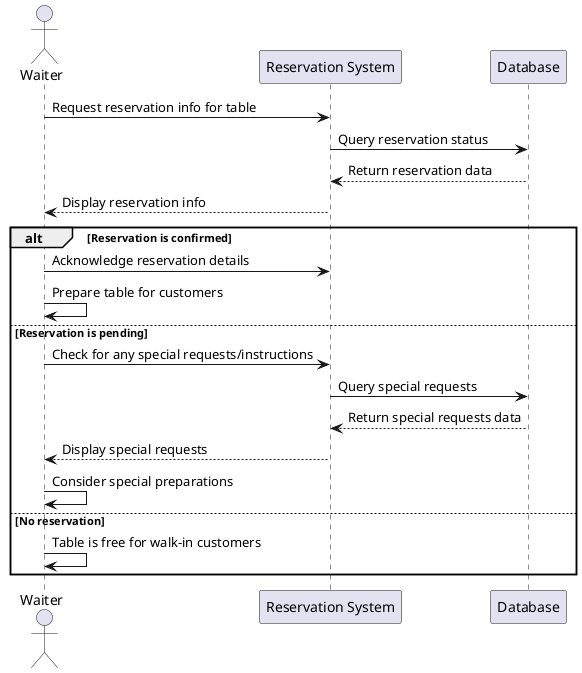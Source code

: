 @startuml
actor Waiter
participant "Reservation System" as RS
participant "Database" as DB

Waiter -> RS: Request reservation info for table
RS -> DB: Query reservation status
DB --> RS: Return reservation data
RS --> Waiter: Display reservation info

alt Reservation is confirmed
    Waiter -> RS: Acknowledge reservation details
    Waiter -> Waiter: Prepare table for customers
else Reservation is pending
    Waiter -> RS: Check for any special requests/instructions
    RS -> DB: Query special requests
    DB --> RS: Return special requests data
    RS --> Waiter: Display special requests
    Waiter -> Waiter: Consider special preparations
else No reservation
    Waiter -> Waiter: Table is free for walk-in customers
end

@enduml
